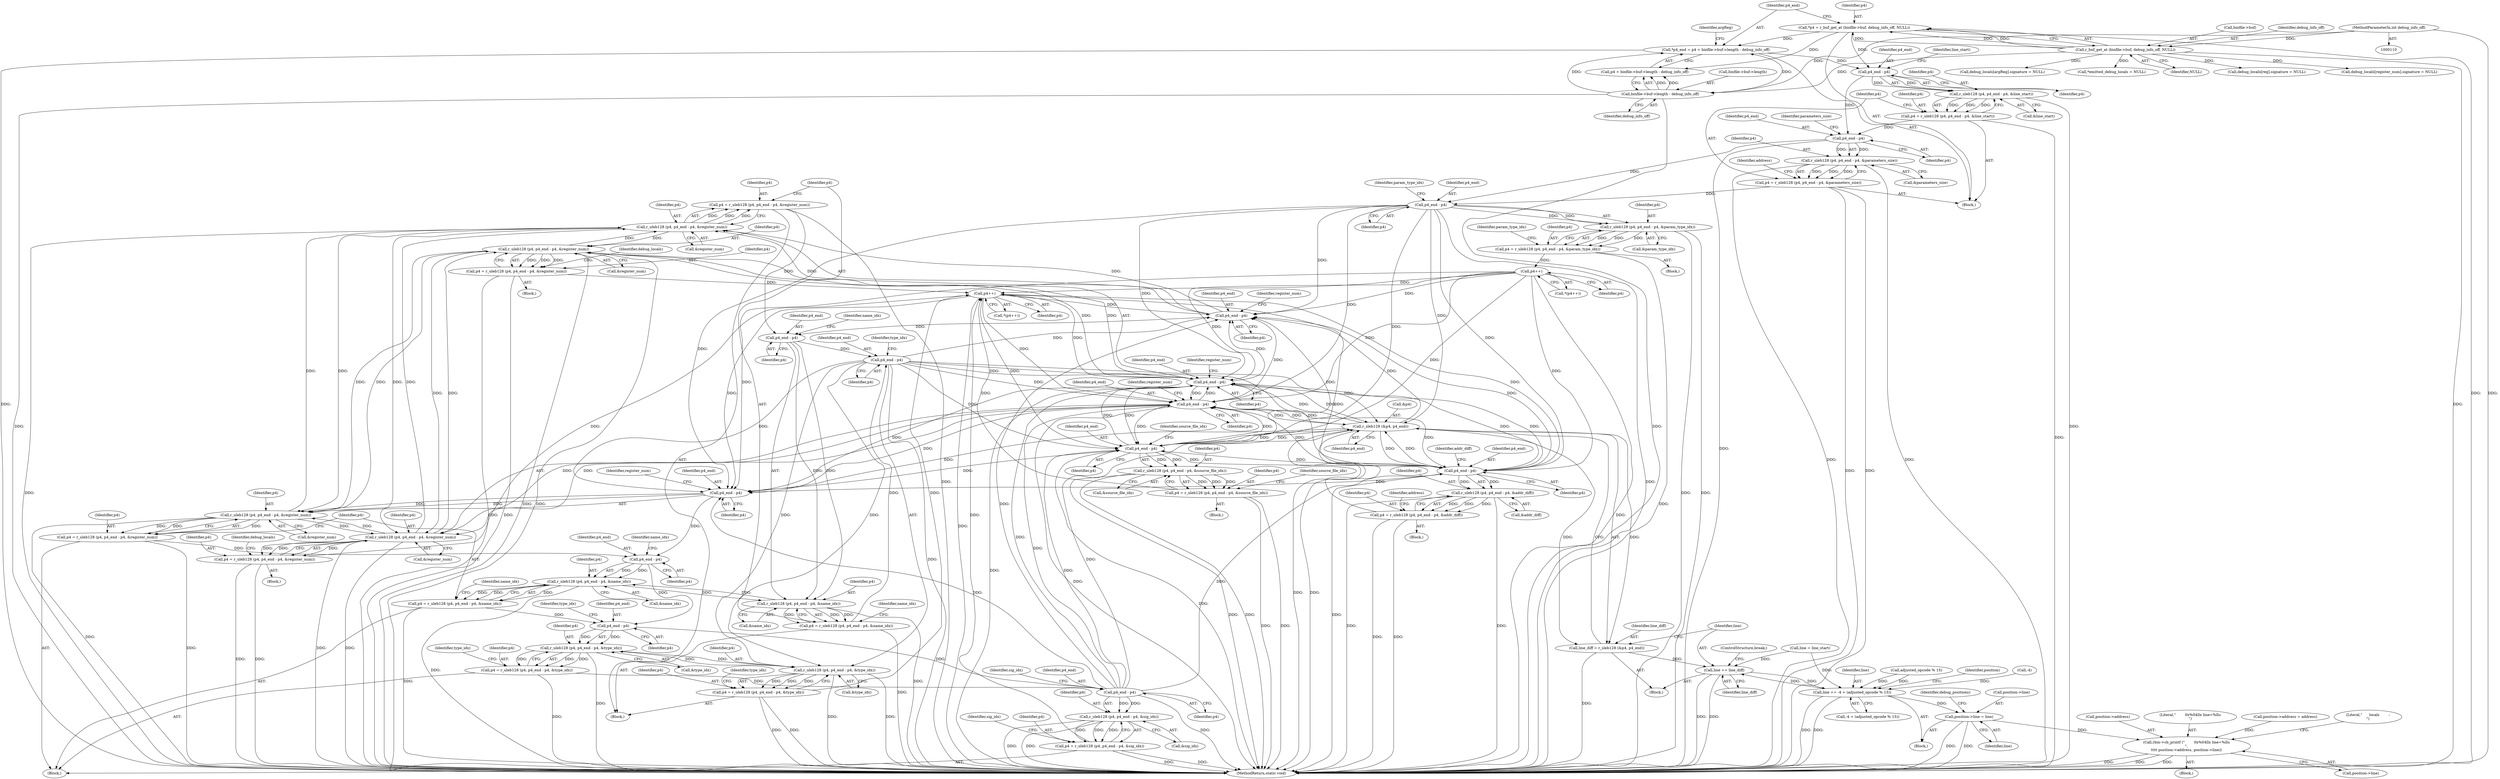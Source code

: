 digraph "0_radare2_ad55822430a03fe075221b543efb434567e9e431@integer" {
"1000451" [label="(Call,p4 = r_uleb128 (p4, p4_end - p4, &register_num))"];
"1000453" [label="(Call,r_uleb128 (p4, p4_end - p4, &register_num))"];
"1000455" [label="(Call,p4_end - p4)"];
"1000794" [label="(Call,p4_end - p4)"];
"1000889" [label="(Call,p4_end - p4)"];
"1000438" [label="(Call,r_sleb128 (&p4, p4_end))"];
"1000326" [label="(Call,p4_end - p4)"];
"1000193" [label="(Call,p4_end - p4)"];
"1000184" [label="(Call,p4_end - p4)"];
"1000139" [label="(Call,*p4_end = p4 + binfile->buf->length - debug_info_off)"];
"1000130" [label="(Call,*p4 = r_buf_get_at (binfile->buf, debug_info_off, NULL))"];
"1000132" [label="(Call,r_buf_get_at (binfile->buf, debug_info_off, NULL))"];
"1000121" [label="(MethodParameterIn,int debug_info_off)"];
"1000143" [label="(Call,binfile->buf->length - debug_info_off)"];
"1000180" [label="(Call,p4 = r_uleb128 (p4, p4_end - p4, &line_start))"];
"1000182" [label="(Call,r_uleb128 (p4, p4_end - p4, &line_start))"];
"1000189" [label="(Call,p4 = r_uleb128 (p4, p4_end - p4, &parameters_size))"];
"1000191" [label="(Call,r_uleb128 (p4, p4_end - p4, &parameters_size))"];
"1000927" [label="(Call,p4_end - p4)"];
"1000652" [label="(Call,p4_end - p4)"];
"1000640" [label="(Call,p4_end - p4)"];
"1000628" [label="(Call,p4_end - p4)"];
"1000619" [label="(Call,p4_end - p4)"];
"1000424" [label="(Call,p4_end - p4)"];
"1000476" [label="(Call,p4_end - p4)"];
"1000464" [label="(Call,p4_end - p4)"];
"1000451" [label="(Call,p4 = r_uleb128 (p4, p4_end - p4, &register_num))"];
"1000460" [label="(Call,p4 = r_uleb128 (p4, p4_end - p4, &name_idx))"];
"1000462" [label="(Call,r_uleb128 (p4, p4_end - p4, &name_idx))"];
"1000626" [label="(Call,r_uleb128 (p4, p4_end - p4, &name_idx))"];
"1000403" [label="(Call,p4++)"];
"1000322" [label="(Call,p4 = r_uleb128 (p4, p4_end - p4, &param_type_idx))"];
"1000324" [label="(Call,r_uleb128 (p4, p4_end - p4, &param_type_idx))"];
"1000993" [label="(Call,p4++)"];
"1000790" [label="(Call,p4 = r_uleb128 (p4, p4_end - p4, &register_num))"];
"1000792" [label="(Call,r_uleb128 (p4, p4_end - p4, &register_num))"];
"1000617" [label="(Call,r_uleb128 (p4, p4_end - p4, &register_num))"];
"1000887" [label="(Call,r_uleb128 (p4, p4_end - p4, &register_num))"];
"1000885" [label="(Call,p4 = r_uleb128 (p4, p4_end - p4, &register_num))"];
"1000648" [label="(Call,p4 = r_uleb128 (p4, p4_end - p4, &sig_idx))"];
"1000650" [label="(Call,r_uleb128 (p4, p4_end - p4, &sig_idx))"];
"1000472" [label="(Call,p4 = r_uleb128 (p4, p4_end - p4, &type_idx))"];
"1000474" [label="(Call,r_uleb128 (p4, p4_end - p4, &type_idx))"];
"1000638" [label="(Call,r_uleb128 (p4, p4_end - p4, &type_idx))"];
"1000420" [label="(Call,p4 = r_uleb128 (p4, p4_end - p4, &addr_diff))"];
"1000422" [label="(Call,r_uleb128 (p4, p4_end - p4, &addr_diff))"];
"1000923" [label="(Call,p4 = r_uleb128 (p4, p4_end - p4, &source_file_idx))"];
"1000925" [label="(Call,r_uleb128 (p4, p4_end - p4, &source_file_idx))"];
"1000615" [label="(Call,p4 = r_uleb128 (p4, p4_end - p4, &register_num))"];
"1000624" [label="(Call,p4 = r_uleb128 (p4, p4_end - p4, &name_idx))"];
"1000636" [label="(Call,p4 = r_uleb128 (p4, p4_end - p4, &type_idx))"];
"1000436" [label="(Call,line_diff = r_sleb128 (&p4, p4_end))"];
"1000442" [label="(Call,line += line_diff)"];
"1000948" [label="(Call,line += -4 + (adjusted_opcode % 15))"];
"1000980" [label="(Call,position->line = line)"];
"1001053" [label="(Call,rbin->cb_printf (\"        0x%04llx line=%llu\n\",\n\t\t\t\t position->address, position->line))"];
"1000133" [label="(Call,binfile->buf)"];
"1000465" [label="(Identifier,p4_end)"];
"1000629" [label="(Identifier,p4_end)"];
"1000438" [label="(Call,r_sleb128 (&p4, p4_end))"];
"1000890" [label="(Identifier,p4_end)"];
"1000137" [label="(Identifier,NULL)"];
"1000443" [label="(Identifier,line)"];
"1001058" [label="(Call,position->line)"];
"1000651" [label="(Identifier,p4)"];
"1000926" [label="(Identifier,p4)"];
"1000420" [label="(Call,p4 = r_uleb128 (p4, p4_end - p4, &addr_diff))"];
"1001052" [label="(Block,)"];
"1001053" [label="(Call,rbin->cb_printf (\"        0x%04llx line=%llu\n\",\n\t\t\t\t position->address, position->line))"];
"1000463" [label="(Identifier,p4)"];
"1000888" [label="(Identifier,p4)"];
"1000623" [label="(Identifier,register_num)"];
"1000203" [label="(Call,line = line_start)"];
"1000458" [label="(Call,&register_num)"];
"1000931" [label="(Identifier,source_file_idx)"];
"1000642" [label="(Identifier,p4)"];
"1000958" [label="(Identifier,position)"];
"1000630" [label="(Identifier,p4)"];
"1000187" [label="(Call,&line_start)"];
"1000442" [label="(Call,line += line_diff)"];
"1000183" [label="(Identifier,p4)"];
"1000948" [label="(Call,line += -4 + (adjusted_opcode % 15))"];
"1000615" [label="(Call,p4 = r_uleb128 (p4, p4_end - p4, &register_num))"];
"1000472" [label="(Call,p4 = r_uleb128 (p4, p4_end - p4, &type_idx))"];
"1000428" [label="(Identifier,addr_diff)"];
"1000302" [label="(Block,)"];
"1000375" [label="(Call,debug_locals[reg].signature = NULL)"];
"1000927" [label="(Call,p4_end - p4)"];
"1000994" [label="(Identifier,p4)"];
"1000332" [label="(Identifier,param_type_idx)"];
"1000139" [label="(Call,*p4_end = p4 + binfile->buf->length - debug_info_off)"];
"1000473" [label="(Identifier,p4)"];
"1000624" [label="(Call,p4 = r_uleb128 (p4, p4_end - p4, &name_idx))"];
"1000889" [label="(Call,p4_end - p4)"];
"1000180" [label="(Call,p4 = r_uleb128 (p4, p4_end - p4, &line_start))"];
"1000456" [label="(Identifier,p4_end)"];
"1001185" [label="(MethodReturn,static void)"];
"1000132" [label="(Call,r_buf_get_at (binfile->buf, debug_info_off, NULL))"];
"1000325" [label="(Identifier,p4)"];
"1000434" [label="(Block,)"];
"1000188" [label="(Identifier,line_start)"];
"1000470" [label="(Identifier,name_idx)"];
"1000426" [label="(Identifier,p4)"];
"1000404" [label="(Identifier,p4)"];
"1000322" [label="(Call,p4 = r_uleb128 (p4, p4_end - p4, &param_type_idx))"];
"1000181" [label="(Identifier,p4)"];
"1000131" [label="(Identifier,p4)"];
"1000594" [label="(Call,debug_locals[register_num].signature = NULL)"];
"1000628" [label="(Call,p4_end - p4)"];
"1000185" [label="(Identifier,p4_end)"];
"1000984" [label="(Identifier,line)"];
"1000423" [label="(Identifier,p4)"];
"1000460" [label="(Call,p4 = r_uleb128 (p4, p4_end - p4, &name_idx))"];
"1000330" [label="(Identifier,param_type_idx)"];
"1000194" [label="(Identifier,p4_end)"];
"1000649" [label="(Identifier,p4)"];
"1000950" [label="(Call,-4 + (adjusted_opcode % 15))"];
"1000893" [label="(Identifier,register_num)"];
"1000265" [label="(Call,debug_locals[argReg].signature = NULL)"];
"1000329" [label="(Call,&param_type_idx)"];
"1000168" [label="(Call,*emitted_debug_locals = NULL)"];
"1000885" [label="(Call,p4 = r_uleb128 (p4, p4_end - p4, &register_num))"];
"1000324" [label="(Call,r_uleb128 (p4, p4_end - p4, &param_type_idx))"];
"1000480" [label="(Identifier,type_idx)"];
"1000788" [label="(Block,)"];
"1000424" [label="(Call,p4_end - p4)"];
"1000632" [label="(Identifier,name_idx)"];
"1000625" [label="(Identifier,p4)"];
"1000439" [label="(Call,&p4)"];
"1000191" [label="(Call,r_uleb128 (p4, p4_end - p4, &parameters_size))"];
"1000140" [label="(Identifier,p4_end)"];
"1000975" [label="(Call,position->address = address)"];
"1000922" [label="(Block,)"];
"1000327" [label="(Identifier,p4_end)"];
"1000418" [label="(Block,)"];
"1000930" [label="(Call,&source_file_idx)"];
"1001062" [label="(Literal,\"      locals        :\n\")"];
"1001055" [label="(Call,position->address)"];
"1000144" [label="(Call,binfile->buf->length)"];
"1000792" [label="(Call,r_uleb128 (p4, p4_end - p4, &register_num))"];
"1000189" [label="(Call,p4 = r_uleb128 (p4, p4_end - p4, &parameters_size))"];
"1000953" [label="(Call,adjusted_opcode % 15)"];
"1000323" [label="(Identifier,p4)"];
"1000326" [label="(Call,p4_end - p4)"];
"1000437" [label="(Identifier,line_diff)"];
"1000886" [label="(Identifier,p4)"];
"1000883" [label="(Block,)"];
"1000656" [label="(Identifier,sig_idx)"];
"1001054" [label="(Literal,\"        0x%04llx line=%llu\n\")"];
"1000892" [label="(Call,&register_num)"];
"1000427" [label="(Call,&addr_diff)"];
"1000474" [label="(Call,r_uleb128 (p4, p4_end - p4, &type_idx))"];
"1000634" [label="(Identifier,name_idx)"];
"1000451" [label="(Call,p4 = r_uleb128 (p4, p4_end - p4, &register_num))"];
"1000444" [label="(Identifier,line_diff)"];
"1000643" [label="(Call,&type_idx)"];
"1000655" [label="(Call,&sig_idx)"];
"1000928" [label="(Identifier,p4_end)"];
"1000459" [label="(Identifier,register_num)"];
"1000143" [label="(Call,binfile->buf->length - debug_info_off)"];
"1000190" [label="(Identifier,p4)"];
"1000951" [label="(Call,-4)"];
"1000452" [label="(Identifier,p4)"];
"1000455" [label="(Call,p4_end - p4)"];
"1000795" [label="(Identifier,p4_end)"];
"1000636" [label="(Call,p4 = r_uleb128 (p4, p4_end - p4, &type_idx))"];
"1000461" [label="(Identifier,p4)"];
"1000476" [label="(Call,p4_end - p4)"];
"1000626" [label="(Call,r_uleb128 (p4, p4_end - p4, &name_idx))"];
"1000141" [label="(Call,p4 + binfile->buf->length - debug_info_off)"];
"1000891" [label="(Identifier,p4)"];
"1000200" [label="(Identifier,address)"];
"1000186" [label="(Identifier,p4)"];
"1000184" [label="(Call,p4_end - p4)"];
"1000887" [label="(Call,r_uleb128 (p4, p4_end - p4, &register_num))"];
"1000641" [label="(Identifier,p4_end)"];
"1000627" [label="(Identifier,p4)"];
"1000195" [label="(Identifier,p4)"];
"1000155" [label="(Identifier,argReg)"];
"1000638" [label="(Call,r_uleb128 (p4, p4_end - p4, &type_idx))"];
"1000447" [label="(Block,)"];
"1000796" [label="(Identifier,p4)"];
"1000644" [label="(Identifier,type_idx)"];
"1000441" [label="(Identifier,p4_end)"];
"1000790" [label="(Call,p4 = r_uleb128 (p4, p4_end - p4, &register_num))"];
"1000986" [label="(Identifier,debug_positions)"];
"1000949" [label="(Identifier,line)"];
"1000197" [label="(Identifier,parameters_size)"];
"1000620" [label="(Identifier,p4_end)"];
"1000475" [label="(Identifier,p4)"];
"1000468" [label="(Identifier,name_idx)"];
"1000936" [label="(Block,)"];
"1000478" [label="(Identifier,p4)"];
"1000658" [label="(Identifier,sig_idx)"];
"1000121" [label="(MethodParameterIn,int debug_info_off)"];
"1000619" [label="(Call,p4_end - p4)"];
"1000650" [label="(Call,r_uleb128 (p4, p4_end - p4, &sig_idx))"];
"1000791" [label="(Identifier,p4)"];
"1000639" [label="(Identifier,p4)"];
"1000654" [label="(Identifier,p4)"];
"1000794" [label="(Call,p4_end - p4)"];
"1000196" [label="(Call,&parameters_size)"];
"1000793" [label="(Identifier,p4)"];
"1000479" [label="(Call,&type_idx)"];
"1000149" [label="(Identifier,debug_info_off)"];
"1000445" [label="(ControlStructure,break;)"];
"1000617" [label="(Call,r_uleb128 (p4, p4_end - p4, &register_num))"];
"1000122" [label="(Block,)"];
"1000467" [label="(Call,&name_idx)"];
"1000193" [label="(Call,p4_end - p4)"];
"1000798" [label="(Identifier,register_num)"];
"1000992" [label="(Call,*(p4++))"];
"1000464" [label="(Call,p4_end - p4)"];
"1000610" [label="(Block,)"];
"1000192" [label="(Identifier,p4)"];
"1000653" [label="(Identifier,p4_end)"];
"1000646" [label="(Identifier,type_idx)"];
"1000477" [label="(Identifier,p4_end)"];
"1000923" [label="(Call,p4 = r_uleb128 (p4, p4_end - p4, &source_file_idx))"];
"1000454" [label="(Identifier,p4)"];
"1000436" [label="(Call,line_diff = r_sleb128 (&p4, p4_end))"];
"1000993" [label="(Call,p4++)"];
"1000925" [label="(Call,r_uleb128 (p4, p4_end - p4, &source_file_idx))"];
"1000924" [label="(Identifier,p4)"];
"1000648" [label="(Call,p4 = r_uleb128 (p4, p4_end - p4, &sig_idx))"];
"1000929" [label="(Identifier,p4)"];
"1000980" [label="(Call,position->line = line)"];
"1000182" [label="(Call,r_uleb128 (p4, p4_end - p4, &line_start))"];
"1000640" [label="(Call,p4_end - p4)"];
"1000622" [label="(Call,&register_num)"];
"1000453" [label="(Call,r_uleb128 (p4, p4_end - p4, &register_num))"];
"1000933" [label="(Identifier,source_file_idx)"];
"1000981" [label="(Call,position->line)"];
"1000618" [label="(Identifier,p4)"];
"1000457" [label="(Identifier,p4)"];
"1000130" [label="(Call,*p4 = r_buf_get_at (binfile->buf, debug_info_off, NULL))"];
"1000402" [label="(Call,*(p4++))"];
"1000328" [label="(Identifier,p4)"];
"1000621" [label="(Identifier,p4)"];
"1000466" [label="(Identifier,p4)"];
"1000616" [label="(Identifier,p4)"];
"1000425" [label="(Identifier,p4_end)"];
"1000898" [label="(Identifier,debug_locals)"];
"1000482" [label="(Identifier,type_idx)"];
"1000802" [label="(Identifier,debug_locals)"];
"1000430" [label="(Identifier,address)"];
"1000631" [label="(Call,&name_idx)"];
"1000421" [label="(Identifier,p4)"];
"1000422" [label="(Call,r_uleb128 (p4, p4_end - p4, &addr_diff))"];
"1000462" [label="(Call,r_uleb128 (p4, p4_end - p4, &name_idx))"];
"1000637" [label="(Identifier,p4)"];
"1000652" [label="(Call,p4_end - p4)"];
"1000403" [label="(Call,p4++)"];
"1000797" [label="(Call,&register_num)"];
"1000136" [label="(Identifier,debug_info_off)"];
"1000451" -> "1000447"  [label="AST: "];
"1000451" -> "1000453"  [label="CFG: "];
"1000452" -> "1000451"  [label="AST: "];
"1000453" -> "1000451"  [label="AST: "];
"1000461" -> "1000451"  [label="CFG: "];
"1000451" -> "1001185"  [label="DDG: "];
"1000453" -> "1000451"  [label="DDG: "];
"1000453" -> "1000451"  [label="DDG: "];
"1000453" -> "1000451"  [label="DDG: "];
"1000451" -> "1000464"  [label="DDG: "];
"1000453" -> "1000458"  [label="CFG: "];
"1000454" -> "1000453"  [label="AST: "];
"1000455" -> "1000453"  [label="AST: "];
"1000458" -> "1000453"  [label="AST: "];
"1000453" -> "1001185"  [label="DDG: "];
"1000455" -> "1000453"  [label="DDG: "];
"1000455" -> "1000453"  [label="DDG: "];
"1000617" -> "1000453"  [label="DDG: "];
"1000887" -> "1000453"  [label="DDG: "];
"1000792" -> "1000453"  [label="DDG: "];
"1000453" -> "1000617"  [label="DDG: "];
"1000453" -> "1000792"  [label="DDG: "];
"1000453" -> "1000887"  [label="DDG: "];
"1000455" -> "1000457"  [label="CFG: "];
"1000456" -> "1000455"  [label="AST: "];
"1000457" -> "1000455"  [label="AST: "];
"1000459" -> "1000455"  [label="CFG: "];
"1000794" -> "1000455"  [label="DDG: "];
"1000889" -> "1000455"  [label="DDG: "];
"1000438" -> "1000455"  [label="DDG: "];
"1000326" -> "1000455"  [label="DDG: "];
"1000927" -> "1000455"  [label="DDG: "];
"1000652" -> "1000455"  [label="DDG: "];
"1000424" -> "1000455"  [label="DDG: "];
"1000476" -> "1000455"  [label="DDG: "];
"1000403" -> "1000455"  [label="DDG: "];
"1000993" -> "1000455"  [label="DDG: "];
"1000455" -> "1000464"  [label="DDG: "];
"1000794" -> "1000792"  [label="AST: "];
"1000794" -> "1000796"  [label="CFG: "];
"1000795" -> "1000794"  [label="AST: "];
"1000796" -> "1000794"  [label="AST: "];
"1000798" -> "1000794"  [label="CFG: "];
"1000794" -> "1001185"  [label="DDG: "];
"1000794" -> "1000424"  [label="DDG: "];
"1000794" -> "1000438"  [label="DDG: "];
"1000794" -> "1000619"  [label="DDG: "];
"1000794" -> "1000792"  [label="DDG: "];
"1000794" -> "1000792"  [label="DDG: "];
"1000889" -> "1000794"  [label="DDG: "];
"1000438" -> "1000794"  [label="DDG: "];
"1000326" -> "1000794"  [label="DDG: "];
"1000927" -> "1000794"  [label="DDG: "];
"1000652" -> "1000794"  [label="DDG: "];
"1000424" -> "1000794"  [label="DDG: "];
"1000476" -> "1000794"  [label="DDG: "];
"1000403" -> "1000794"  [label="DDG: "];
"1000993" -> "1000794"  [label="DDG: "];
"1000794" -> "1000889"  [label="DDG: "];
"1000794" -> "1000927"  [label="DDG: "];
"1000889" -> "1000887"  [label="AST: "];
"1000889" -> "1000891"  [label="CFG: "];
"1000890" -> "1000889"  [label="AST: "];
"1000891" -> "1000889"  [label="AST: "];
"1000893" -> "1000889"  [label="CFG: "];
"1000889" -> "1001185"  [label="DDG: "];
"1000889" -> "1000424"  [label="DDG: "];
"1000889" -> "1000438"  [label="DDG: "];
"1000889" -> "1000619"  [label="DDG: "];
"1000889" -> "1000887"  [label="DDG: "];
"1000889" -> "1000887"  [label="DDG: "];
"1000438" -> "1000889"  [label="DDG: "];
"1000326" -> "1000889"  [label="DDG: "];
"1000927" -> "1000889"  [label="DDG: "];
"1000652" -> "1000889"  [label="DDG: "];
"1000424" -> "1000889"  [label="DDG: "];
"1000476" -> "1000889"  [label="DDG: "];
"1000403" -> "1000889"  [label="DDG: "];
"1000993" -> "1000889"  [label="DDG: "];
"1000889" -> "1000927"  [label="DDG: "];
"1000438" -> "1000436"  [label="AST: "];
"1000438" -> "1000441"  [label="CFG: "];
"1000439" -> "1000438"  [label="AST: "];
"1000441" -> "1000438"  [label="AST: "];
"1000436" -> "1000438"  [label="CFG: "];
"1000438" -> "1001185"  [label="DDG: "];
"1000438" -> "1001185"  [label="DDG: "];
"1000438" -> "1000424"  [label="DDG: "];
"1000438" -> "1000436"  [label="DDG: "];
"1000438" -> "1000436"  [label="DDG: "];
"1000326" -> "1000438"  [label="DDG: "];
"1000927" -> "1000438"  [label="DDG: "];
"1000652" -> "1000438"  [label="DDG: "];
"1000424" -> "1000438"  [label="DDG: "];
"1000476" -> "1000438"  [label="DDG: "];
"1000438" -> "1000619"  [label="DDG: "];
"1000438" -> "1000927"  [label="DDG: "];
"1000326" -> "1000324"  [label="AST: "];
"1000326" -> "1000328"  [label="CFG: "];
"1000327" -> "1000326"  [label="AST: "];
"1000328" -> "1000326"  [label="AST: "];
"1000330" -> "1000326"  [label="CFG: "];
"1000326" -> "1001185"  [label="DDG: "];
"1000326" -> "1000324"  [label="DDG: "];
"1000326" -> "1000324"  [label="DDG: "];
"1000193" -> "1000326"  [label="DDG: "];
"1000189" -> "1000326"  [label="DDG: "];
"1000326" -> "1000424"  [label="DDG: "];
"1000326" -> "1000619"  [label="DDG: "];
"1000326" -> "1000927"  [label="DDG: "];
"1000193" -> "1000191"  [label="AST: "];
"1000193" -> "1000195"  [label="CFG: "];
"1000194" -> "1000193"  [label="AST: "];
"1000195" -> "1000193"  [label="AST: "];
"1000197" -> "1000193"  [label="CFG: "];
"1000193" -> "1001185"  [label="DDG: "];
"1000193" -> "1000191"  [label="DDG: "];
"1000193" -> "1000191"  [label="DDG: "];
"1000184" -> "1000193"  [label="DDG: "];
"1000180" -> "1000193"  [label="DDG: "];
"1000184" -> "1000182"  [label="AST: "];
"1000184" -> "1000186"  [label="CFG: "];
"1000185" -> "1000184"  [label="AST: "];
"1000186" -> "1000184"  [label="AST: "];
"1000188" -> "1000184"  [label="CFG: "];
"1000184" -> "1000182"  [label="DDG: "];
"1000184" -> "1000182"  [label="DDG: "];
"1000139" -> "1000184"  [label="DDG: "];
"1000130" -> "1000184"  [label="DDG: "];
"1000139" -> "1000122"  [label="AST: "];
"1000139" -> "1000141"  [label="CFG: "];
"1000140" -> "1000139"  [label="AST: "];
"1000141" -> "1000139"  [label="AST: "];
"1000155" -> "1000139"  [label="CFG: "];
"1000139" -> "1001185"  [label="DDG: "];
"1000130" -> "1000139"  [label="DDG: "];
"1000143" -> "1000139"  [label="DDG: "];
"1000143" -> "1000139"  [label="DDG: "];
"1000130" -> "1000122"  [label="AST: "];
"1000130" -> "1000132"  [label="CFG: "];
"1000131" -> "1000130"  [label="AST: "];
"1000132" -> "1000130"  [label="AST: "];
"1000140" -> "1000130"  [label="CFG: "];
"1000130" -> "1001185"  [label="DDG: "];
"1000132" -> "1000130"  [label="DDG: "];
"1000132" -> "1000130"  [label="DDG: "];
"1000132" -> "1000130"  [label="DDG: "];
"1000130" -> "1000141"  [label="DDG: "];
"1000132" -> "1000137"  [label="CFG: "];
"1000133" -> "1000132"  [label="AST: "];
"1000136" -> "1000132"  [label="AST: "];
"1000137" -> "1000132"  [label="AST: "];
"1000132" -> "1001185"  [label="DDG: "];
"1000121" -> "1000132"  [label="DDG: "];
"1000132" -> "1000143"  [label="DDG: "];
"1000132" -> "1000168"  [label="DDG: "];
"1000132" -> "1000265"  [label="DDG: "];
"1000132" -> "1000375"  [label="DDG: "];
"1000132" -> "1000594"  [label="DDG: "];
"1000121" -> "1000110"  [label="AST: "];
"1000121" -> "1001185"  [label="DDG: "];
"1000121" -> "1000143"  [label="DDG: "];
"1000143" -> "1000141"  [label="AST: "];
"1000143" -> "1000149"  [label="CFG: "];
"1000144" -> "1000143"  [label="AST: "];
"1000149" -> "1000143"  [label="AST: "];
"1000141" -> "1000143"  [label="CFG: "];
"1000143" -> "1001185"  [label="DDG: "];
"1000143" -> "1001185"  [label="DDG: "];
"1000143" -> "1000141"  [label="DDG: "];
"1000143" -> "1000141"  [label="DDG: "];
"1000180" -> "1000122"  [label="AST: "];
"1000180" -> "1000182"  [label="CFG: "];
"1000181" -> "1000180"  [label="AST: "];
"1000182" -> "1000180"  [label="AST: "];
"1000190" -> "1000180"  [label="CFG: "];
"1000180" -> "1001185"  [label="DDG: "];
"1000182" -> "1000180"  [label="DDG: "];
"1000182" -> "1000180"  [label="DDG: "];
"1000182" -> "1000180"  [label="DDG: "];
"1000182" -> "1000187"  [label="CFG: "];
"1000183" -> "1000182"  [label="AST: "];
"1000187" -> "1000182"  [label="AST: "];
"1000182" -> "1001185"  [label="DDG: "];
"1000189" -> "1000122"  [label="AST: "];
"1000189" -> "1000191"  [label="CFG: "];
"1000190" -> "1000189"  [label="AST: "];
"1000191" -> "1000189"  [label="AST: "];
"1000200" -> "1000189"  [label="CFG: "];
"1000189" -> "1001185"  [label="DDG: "];
"1000189" -> "1001185"  [label="DDG: "];
"1000191" -> "1000189"  [label="DDG: "];
"1000191" -> "1000189"  [label="DDG: "];
"1000191" -> "1000189"  [label="DDG: "];
"1000191" -> "1000196"  [label="CFG: "];
"1000192" -> "1000191"  [label="AST: "];
"1000196" -> "1000191"  [label="AST: "];
"1000191" -> "1001185"  [label="DDG: "];
"1000191" -> "1001185"  [label="DDG: "];
"1000927" -> "1000925"  [label="AST: "];
"1000927" -> "1000929"  [label="CFG: "];
"1000928" -> "1000927"  [label="AST: "];
"1000929" -> "1000927"  [label="AST: "];
"1000931" -> "1000927"  [label="CFG: "];
"1000927" -> "1001185"  [label="DDG: "];
"1000927" -> "1000424"  [label="DDG: "];
"1000927" -> "1000619"  [label="DDG: "];
"1000927" -> "1000925"  [label="DDG: "];
"1000927" -> "1000925"  [label="DDG: "];
"1000652" -> "1000927"  [label="DDG: "];
"1000424" -> "1000927"  [label="DDG: "];
"1000476" -> "1000927"  [label="DDG: "];
"1000403" -> "1000927"  [label="DDG: "];
"1000993" -> "1000927"  [label="DDG: "];
"1000652" -> "1000650"  [label="AST: "];
"1000652" -> "1000654"  [label="CFG: "];
"1000653" -> "1000652"  [label="AST: "];
"1000654" -> "1000652"  [label="AST: "];
"1000656" -> "1000652"  [label="CFG: "];
"1000652" -> "1001185"  [label="DDG: "];
"1000652" -> "1000424"  [label="DDG: "];
"1000652" -> "1000619"  [label="DDG: "];
"1000652" -> "1000650"  [label="DDG: "];
"1000652" -> "1000650"  [label="DDG: "];
"1000640" -> "1000652"  [label="DDG: "];
"1000636" -> "1000652"  [label="DDG: "];
"1000640" -> "1000638"  [label="AST: "];
"1000640" -> "1000642"  [label="CFG: "];
"1000641" -> "1000640"  [label="AST: "];
"1000642" -> "1000640"  [label="AST: "];
"1000644" -> "1000640"  [label="CFG: "];
"1000640" -> "1000638"  [label="DDG: "];
"1000640" -> "1000638"  [label="DDG: "];
"1000628" -> "1000640"  [label="DDG: "];
"1000624" -> "1000640"  [label="DDG: "];
"1000628" -> "1000626"  [label="AST: "];
"1000628" -> "1000630"  [label="CFG: "];
"1000629" -> "1000628"  [label="AST: "];
"1000630" -> "1000628"  [label="AST: "];
"1000632" -> "1000628"  [label="CFG: "];
"1000628" -> "1000626"  [label="DDG: "];
"1000628" -> "1000626"  [label="DDG: "];
"1000619" -> "1000628"  [label="DDG: "];
"1000615" -> "1000628"  [label="DDG: "];
"1000619" -> "1000617"  [label="AST: "];
"1000619" -> "1000621"  [label="CFG: "];
"1000620" -> "1000619"  [label="AST: "];
"1000621" -> "1000619"  [label="AST: "];
"1000623" -> "1000619"  [label="CFG: "];
"1000619" -> "1000617"  [label="DDG: "];
"1000619" -> "1000617"  [label="DDG: "];
"1000424" -> "1000619"  [label="DDG: "];
"1000476" -> "1000619"  [label="DDG: "];
"1000403" -> "1000619"  [label="DDG: "];
"1000993" -> "1000619"  [label="DDG: "];
"1000424" -> "1000422"  [label="AST: "];
"1000424" -> "1000426"  [label="CFG: "];
"1000425" -> "1000424"  [label="AST: "];
"1000426" -> "1000424"  [label="AST: "];
"1000428" -> "1000424"  [label="CFG: "];
"1000424" -> "1001185"  [label="DDG: "];
"1000424" -> "1000422"  [label="DDG: "];
"1000424" -> "1000422"  [label="DDG: "];
"1000476" -> "1000424"  [label="DDG: "];
"1000403" -> "1000424"  [label="DDG: "];
"1000993" -> "1000424"  [label="DDG: "];
"1000476" -> "1000474"  [label="AST: "];
"1000476" -> "1000478"  [label="CFG: "];
"1000477" -> "1000476"  [label="AST: "];
"1000478" -> "1000476"  [label="AST: "];
"1000480" -> "1000476"  [label="CFG: "];
"1000476" -> "1001185"  [label="DDG: "];
"1000476" -> "1000474"  [label="DDG: "];
"1000476" -> "1000474"  [label="DDG: "];
"1000464" -> "1000476"  [label="DDG: "];
"1000460" -> "1000476"  [label="DDG: "];
"1000464" -> "1000462"  [label="AST: "];
"1000464" -> "1000466"  [label="CFG: "];
"1000465" -> "1000464"  [label="AST: "];
"1000466" -> "1000464"  [label="AST: "];
"1000468" -> "1000464"  [label="CFG: "];
"1000464" -> "1000462"  [label="DDG: "];
"1000464" -> "1000462"  [label="DDG: "];
"1000460" -> "1000447"  [label="AST: "];
"1000460" -> "1000462"  [label="CFG: "];
"1000461" -> "1000460"  [label="AST: "];
"1000462" -> "1000460"  [label="AST: "];
"1000470" -> "1000460"  [label="CFG: "];
"1000460" -> "1001185"  [label="DDG: "];
"1000462" -> "1000460"  [label="DDG: "];
"1000462" -> "1000460"  [label="DDG: "];
"1000462" -> "1000460"  [label="DDG: "];
"1000462" -> "1000467"  [label="CFG: "];
"1000463" -> "1000462"  [label="AST: "];
"1000467" -> "1000462"  [label="AST: "];
"1000462" -> "1001185"  [label="DDG: "];
"1000626" -> "1000462"  [label="DDG: "];
"1000462" -> "1000626"  [label="DDG: "];
"1000626" -> "1000624"  [label="AST: "];
"1000626" -> "1000631"  [label="CFG: "];
"1000627" -> "1000626"  [label="AST: "];
"1000631" -> "1000626"  [label="AST: "];
"1000624" -> "1000626"  [label="CFG: "];
"1000626" -> "1001185"  [label="DDG: "];
"1000626" -> "1000624"  [label="DDG: "];
"1000626" -> "1000624"  [label="DDG: "];
"1000626" -> "1000624"  [label="DDG: "];
"1000403" -> "1000402"  [label="AST: "];
"1000403" -> "1000404"  [label="CFG: "];
"1000404" -> "1000403"  [label="AST: "];
"1000402" -> "1000403"  [label="CFG: "];
"1000403" -> "1001185"  [label="DDG: "];
"1000322" -> "1000403"  [label="DDG: "];
"1000403" -> "1000993"  [label="DDG: "];
"1000322" -> "1000302"  [label="AST: "];
"1000322" -> "1000324"  [label="CFG: "];
"1000323" -> "1000322"  [label="AST: "];
"1000324" -> "1000322"  [label="AST: "];
"1000332" -> "1000322"  [label="CFG: "];
"1000322" -> "1001185"  [label="DDG: "];
"1000324" -> "1000322"  [label="DDG: "];
"1000324" -> "1000322"  [label="DDG: "];
"1000324" -> "1000322"  [label="DDG: "];
"1000324" -> "1000329"  [label="CFG: "];
"1000325" -> "1000324"  [label="AST: "];
"1000329" -> "1000324"  [label="AST: "];
"1000324" -> "1001185"  [label="DDG: "];
"1000324" -> "1001185"  [label="DDG: "];
"1000993" -> "1000992"  [label="AST: "];
"1000993" -> "1000994"  [label="CFG: "];
"1000994" -> "1000993"  [label="AST: "];
"1000992" -> "1000993"  [label="CFG: "];
"1000993" -> "1001185"  [label="DDG: "];
"1000790" -> "1000993"  [label="DDG: "];
"1000885" -> "1000993"  [label="DDG: "];
"1000648" -> "1000993"  [label="DDG: "];
"1000472" -> "1000993"  [label="DDG: "];
"1000420" -> "1000993"  [label="DDG: "];
"1000923" -> "1000993"  [label="DDG: "];
"1000790" -> "1000788"  [label="AST: "];
"1000790" -> "1000792"  [label="CFG: "];
"1000791" -> "1000790"  [label="AST: "];
"1000792" -> "1000790"  [label="AST: "];
"1000802" -> "1000790"  [label="CFG: "];
"1000790" -> "1001185"  [label="DDG: "];
"1000790" -> "1001185"  [label="DDG: "];
"1000792" -> "1000790"  [label="DDG: "];
"1000792" -> "1000790"  [label="DDG: "];
"1000792" -> "1000790"  [label="DDG: "];
"1000792" -> "1000797"  [label="CFG: "];
"1000793" -> "1000792"  [label="AST: "];
"1000797" -> "1000792"  [label="AST: "];
"1000792" -> "1001185"  [label="DDG: "];
"1000792" -> "1001185"  [label="DDG: "];
"1000792" -> "1000617"  [label="DDG: "];
"1000617" -> "1000792"  [label="DDG: "];
"1000887" -> "1000792"  [label="DDG: "];
"1000792" -> "1000887"  [label="DDG: "];
"1000617" -> "1000615"  [label="AST: "];
"1000617" -> "1000622"  [label="CFG: "];
"1000618" -> "1000617"  [label="AST: "];
"1000622" -> "1000617"  [label="AST: "];
"1000615" -> "1000617"  [label="CFG: "];
"1000617" -> "1001185"  [label="DDG: "];
"1000617" -> "1000615"  [label="DDG: "];
"1000617" -> "1000615"  [label="DDG: "];
"1000617" -> "1000615"  [label="DDG: "];
"1000887" -> "1000617"  [label="DDG: "];
"1000617" -> "1000887"  [label="DDG: "];
"1000887" -> "1000885"  [label="AST: "];
"1000887" -> "1000892"  [label="CFG: "];
"1000888" -> "1000887"  [label="AST: "];
"1000892" -> "1000887"  [label="AST: "];
"1000885" -> "1000887"  [label="CFG: "];
"1000887" -> "1001185"  [label="DDG: "];
"1000887" -> "1001185"  [label="DDG: "];
"1000887" -> "1000885"  [label="DDG: "];
"1000887" -> "1000885"  [label="DDG: "];
"1000887" -> "1000885"  [label="DDG: "];
"1000885" -> "1000883"  [label="AST: "];
"1000886" -> "1000885"  [label="AST: "];
"1000898" -> "1000885"  [label="CFG: "];
"1000885" -> "1001185"  [label="DDG: "];
"1000885" -> "1001185"  [label="DDG: "];
"1000648" -> "1000610"  [label="AST: "];
"1000648" -> "1000650"  [label="CFG: "];
"1000649" -> "1000648"  [label="AST: "];
"1000650" -> "1000648"  [label="AST: "];
"1000658" -> "1000648"  [label="CFG: "];
"1000648" -> "1001185"  [label="DDG: "];
"1000648" -> "1001185"  [label="DDG: "];
"1000650" -> "1000648"  [label="DDG: "];
"1000650" -> "1000648"  [label="DDG: "];
"1000650" -> "1000648"  [label="DDG: "];
"1000650" -> "1000655"  [label="CFG: "];
"1000651" -> "1000650"  [label="AST: "];
"1000655" -> "1000650"  [label="AST: "];
"1000650" -> "1001185"  [label="DDG: "];
"1000650" -> "1001185"  [label="DDG: "];
"1000472" -> "1000447"  [label="AST: "];
"1000472" -> "1000474"  [label="CFG: "];
"1000473" -> "1000472"  [label="AST: "];
"1000474" -> "1000472"  [label="AST: "];
"1000482" -> "1000472"  [label="CFG: "];
"1000472" -> "1001185"  [label="DDG: "];
"1000472" -> "1001185"  [label="DDG: "];
"1000474" -> "1000472"  [label="DDG: "];
"1000474" -> "1000472"  [label="DDG: "];
"1000474" -> "1000472"  [label="DDG: "];
"1000474" -> "1000479"  [label="CFG: "];
"1000475" -> "1000474"  [label="AST: "];
"1000479" -> "1000474"  [label="AST: "];
"1000474" -> "1001185"  [label="DDG: "];
"1000474" -> "1001185"  [label="DDG: "];
"1000638" -> "1000474"  [label="DDG: "];
"1000474" -> "1000638"  [label="DDG: "];
"1000638" -> "1000636"  [label="AST: "];
"1000638" -> "1000643"  [label="CFG: "];
"1000639" -> "1000638"  [label="AST: "];
"1000643" -> "1000638"  [label="AST: "];
"1000636" -> "1000638"  [label="CFG: "];
"1000638" -> "1001185"  [label="DDG: "];
"1000638" -> "1000636"  [label="DDG: "];
"1000638" -> "1000636"  [label="DDG: "];
"1000638" -> "1000636"  [label="DDG: "];
"1000420" -> "1000418"  [label="AST: "];
"1000420" -> "1000422"  [label="CFG: "];
"1000421" -> "1000420"  [label="AST: "];
"1000422" -> "1000420"  [label="AST: "];
"1000430" -> "1000420"  [label="CFG: "];
"1000420" -> "1001185"  [label="DDG: "];
"1000420" -> "1001185"  [label="DDG: "];
"1000422" -> "1000420"  [label="DDG: "];
"1000422" -> "1000420"  [label="DDG: "];
"1000422" -> "1000420"  [label="DDG: "];
"1000422" -> "1000427"  [label="CFG: "];
"1000423" -> "1000422"  [label="AST: "];
"1000427" -> "1000422"  [label="AST: "];
"1000422" -> "1001185"  [label="DDG: "];
"1000422" -> "1001185"  [label="DDG: "];
"1000923" -> "1000922"  [label="AST: "];
"1000923" -> "1000925"  [label="CFG: "];
"1000924" -> "1000923"  [label="AST: "];
"1000925" -> "1000923"  [label="AST: "];
"1000933" -> "1000923"  [label="CFG: "];
"1000923" -> "1001185"  [label="DDG: "];
"1000923" -> "1001185"  [label="DDG: "];
"1000925" -> "1000923"  [label="DDG: "];
"1000925" -> "1000923"  [label="DDG: "];
"1000925" -> "1000923"  [label="DDG: "];
"1000925" -> "1000930"  [label="CFG: "];
"1000926" -> "1000925"  [label="AST: "];
"1000930" -> "1000925"  [label="AST: "];
"1000925" -> "1001185"  [label="DDG: "];
"1000925" -> "1001185"  [label="DDG: "];
"1000615" -> "1000610"  [label="AST: "];
"1000616" -> "1000615"  [label="AST: "];
"1000625" -> "1000615"  [label="CFG: "];
"1000615" -> "1001185"  [label="DDG: "];
"1000624" -> "1000610"  [label="AST: "];
"1000625" -> "1000624"  [label="AST: "];
"1000634" -> "1000624"  [label="CFG: "];
"1000624" -> "1001185"  [label="DDG: "];
"1000636" -> "1000610"  [label="AST: "];
"1000637" -> "1000636"  [label="AST: "];
"1000646" -> "1000636"  [label="CFG: "];
"1000636" -> "1001185"  [label="DDG: "];
"1000436" -> "1000434"  [label="AST: "];
"1000437" -> "1000436"  [label="AST: "];
"1000443" -> "1000436"  [label="CFG: "];
"1000436" -> "1001185"  [label="DDG: "];
"1000436" -> "1000442"  [label="DDG: "];
"1000442" -> "1000434"  [label="AST: "];
"1000442" -> "1000444"  [label="CFG: "];
"1000443" -> "1000442"  [label="AST: "];
"1000444" -> "1000442"  [label="AST: "];
"1000445" -> "1000442"  [label="CFG: "];
"1000442" -> "1001185"  [label="DDG: "];
"1000442" -> "1001185"  [label="DDG: "];
"1000948" -> "1000442"  [label="DDG: "];
"1000203" -> "1000442"  [label="DDG: "];
"1000442" -> "1000948"  [label="DDG: "];
"1000948" -> "1000936"  [label="AST: "];
"1000948" -> "1000950"  [label="CFG: "];
"1000949" -> "1000948"  [label="AST: "];
"1000950" -> "1000948"  [label="AST: "];
"1000958" -> "1000948"  [label="CFG: "];
"1000948" -> "1001185"  [label="DDG: "];
"1000948" -> "1001185"  [label="DDG: "];
"1000951" -> "1000948"  [label="DDG: "];
"1000953" -> "1000948"  [label="DDG: "];
"1000953" -> "1000948"  [label="DDG: "];
"1000203" -> "1000948"  [label="DDG: "];
"1000948" -> "1000980"  [label="DDG: "];
"1000980" -> "1000936"  [label="AST: "];
"1000980" -> "1000984"  [label="CFG: "];
"1000981" -> "1000980"  [label="AST: "];
"1000984" -> "1000980"  [label="AST: "];
"1000986" -> "1000980"  [label="CFG: "];
"1000980" -> "1001185"  [label="DDG: "];
"1000980" -> "1001185"  [label="DDG: "];
"1000980" -> "1001053"  [label="DDG: "];
"1001053" -> "1001052"  [label="AST: "];
"1001053" -> "1001058"  [label="CFG: "];
"1001054" -> "1001053"  [label="AST: "];
"1001055" -> "1001053"  [label="AST: "];
"1001058" -> "1001053"  [label="AST: "];
"1001062" -> "1001053"  [label="CFG: "];
"1001053" -> "1001185"  [label="DDG: "];
"1001053" -> "1001185"  [label="DDG: "];
"1001053" -> "1001185"  [label="DDG: "];
"1000975" -> "1001053"  [label="DDG: "];
}
